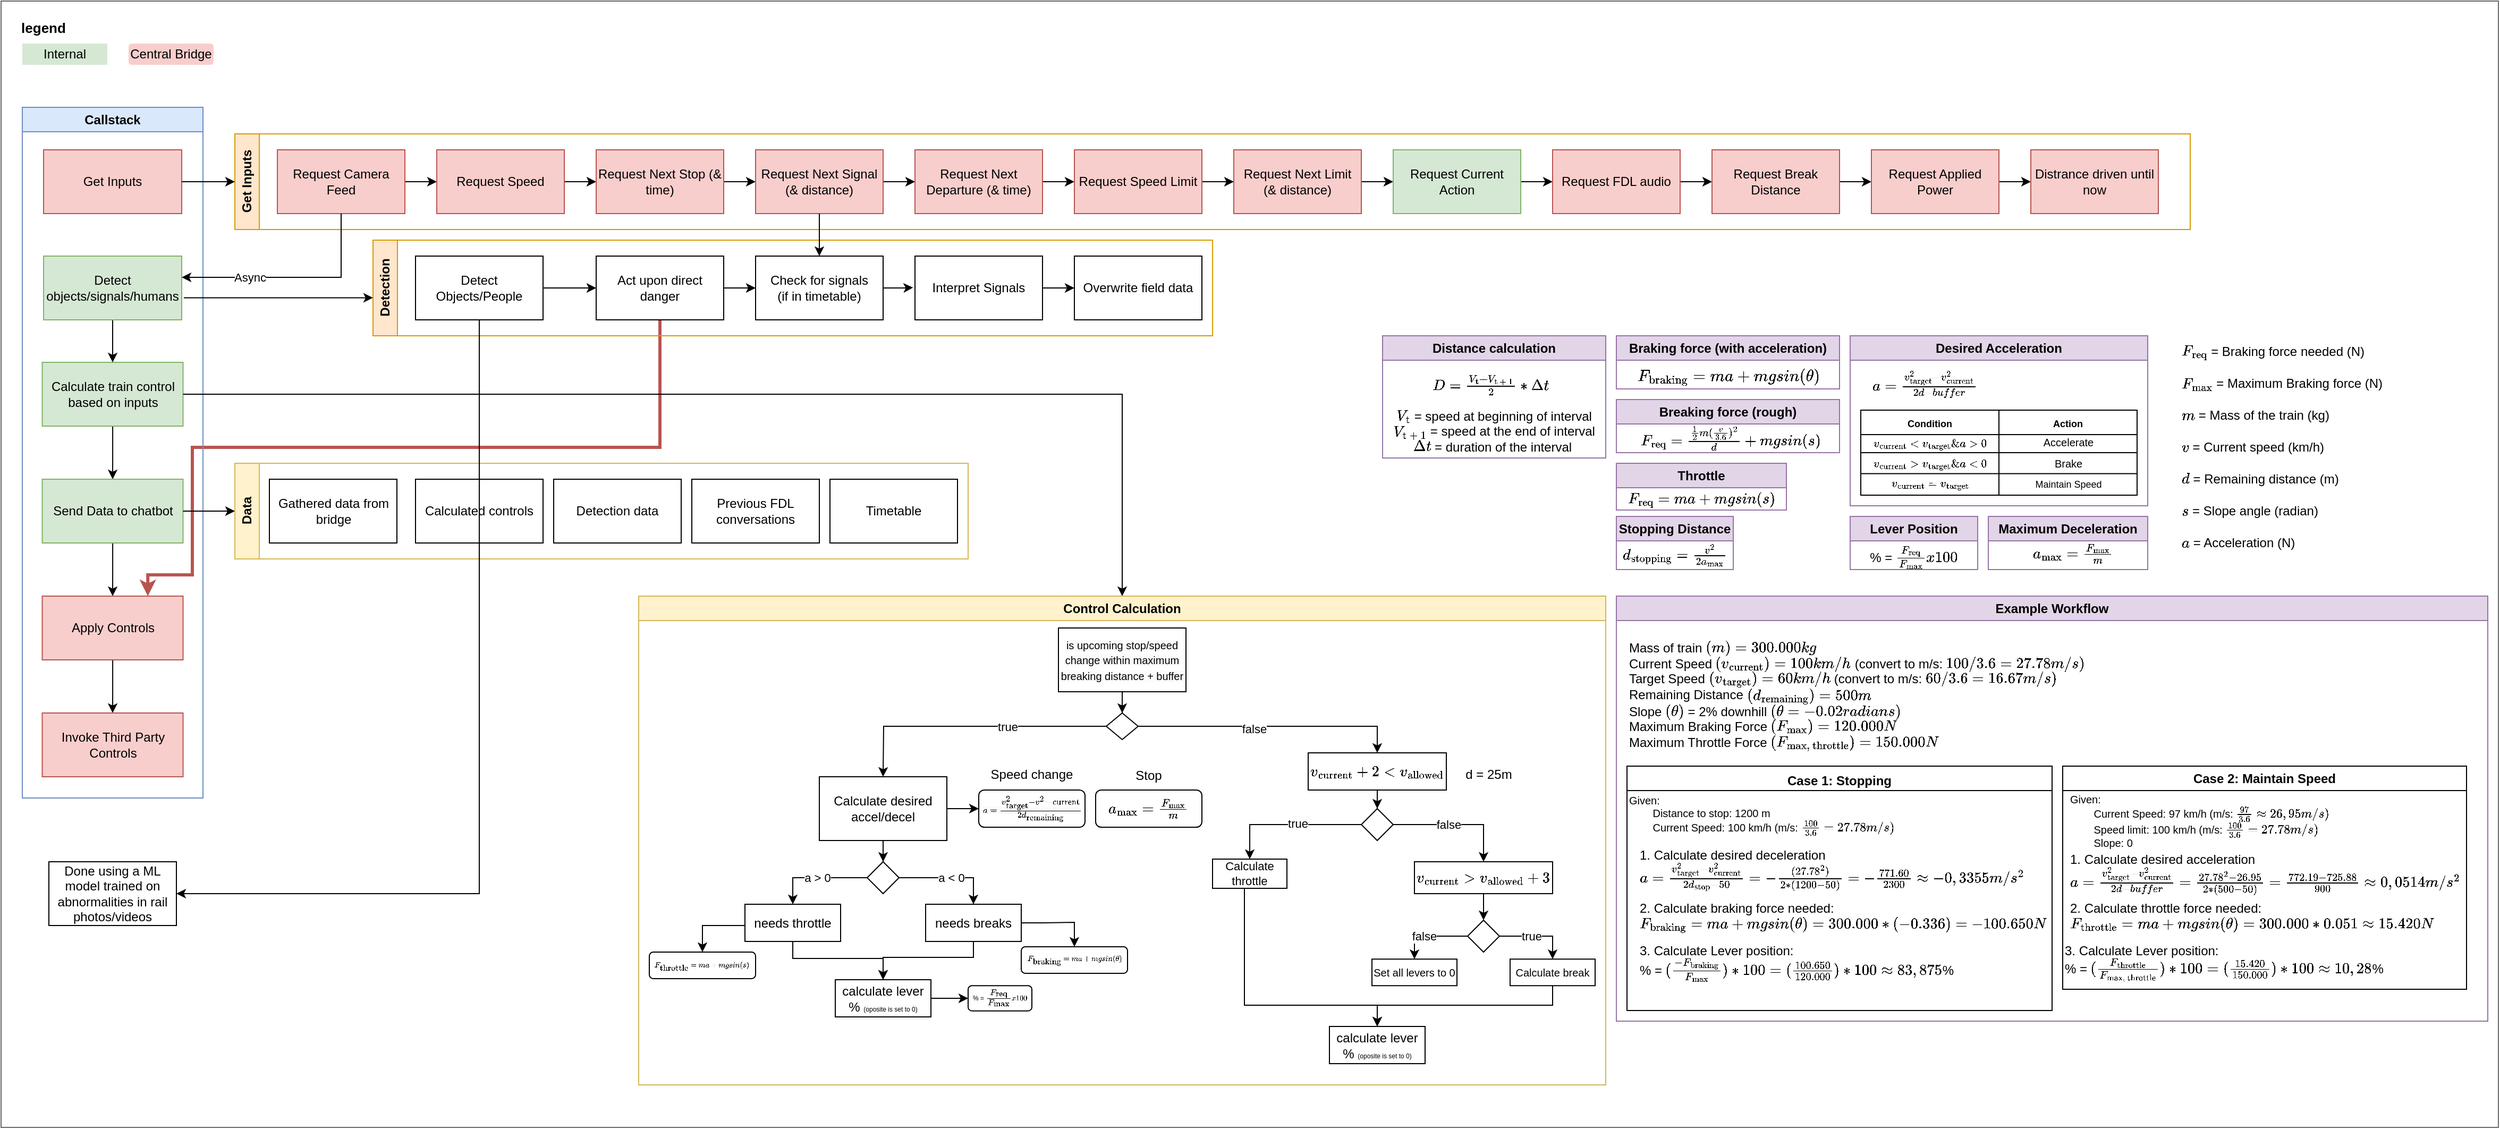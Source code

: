 <mxfile version="26.2.2">
  <diagram name="Page-1" id="-QYGqN1Gxouyd3SY18L4">
    <mxGraphModel dx="1479" dy="1527" grid="1" gridSize="10" guides="1" tooltips="1" connect="1" arrows="1" fold="1" page="1" pageScale="1" pageWidth="1920" pageHeight="1200" math="1" shadow="0">
      <root>
        <mxCell id="0" />
        <mxCell id="1" parent="0" />
        <mxCell id="QK_mQ7pClF0KPGm5OB9W-231" value="" style="rounded=0;whiteSpace=wrap;html=1;fillColor=none;fontColor=#333333;strokeColor=#666666;" parent="1" vertex="1">
          <mxGeometry x="110" y="10" width="2350" height="1060" as="geometry" />
        </mxCell>
        <mxCell id="2wsdAhmzh4qpiELFcZzC-63" style="edgeStyle=orthogonalEdgeStyle;rounded=0;orthogonalLoop=1;jettySize=auto;html=1;entryX=0.75;entryY=0;entryDx=0;entryDy=0;fillColor=#f8cecc;strokeColor=#b85450;strokeWidth=3;" parent="1" source="2wsdAhmzh4qpiELFcZzC-36" target="2wsdAhmzh4qpiELFcZzC-7" edge="1">
          <mxGeometry relative="1" as="geometry">
            <Array as="points">
              <mxPoint x="730" y="430" />
              <mxPoint x="290" y="430" />
              <mxPoint x="290" y="550" />
              <mxPoint x="248" y="550" />
            </Array>
          </mxGeometry>
        </mxCell>
        <mxCell id="2wsdAhmzh4qpiELFcZzC-2" value="Callstack" style="swimlane;whiteSpace=wrap;html=1;fillColor=#dae8fc;strokeColor=#6c8ebf;" parent="1" vertex="1">
          <mxGeometry x="130" y="110" width="170" height="650" as="geometry" />
        </mxCell>
        <mxCell id="2wsdAhmzh4qpiELFcZzC-3" value="Get Inputs" style="rounded=0;whiteSpace=wrap;html=1;fillColor=#f8cecc;strokeColor=#b85450;" parent="2wsdAhmzh4qpiELFcZzC-2" vertex="1">
          <mxGeometry x="20" y="40" width="130" height="60" as="geometry" />
        </mxCell>
        <mxCell id="2wsdAhmzh4qpiELFcZzC-12" style="edgeStyle=orthogonalEdgeStyle;rounded=0;orthogonalLoop=1;jettySize=auto;html=1;entryX=0.5;entryY=0;entryDx=0;entryDy=0;" parent="2wsdAhmzh4qpiELFcZzC-2" source="2wsdAhmzh4qpiELFcZzC-4" target="2wsdAhmzh4qpiELFcZzC-6" edge="1">
          <mxGeometry relative="1" as="geometry" />
        </mxCell>
        <mxCell id="2wsdAhmzh4qpiELFcZzC-4" value="Calculate train control based on inputs" style="rounded=0;whiteSpace=wrap;html=1;fillColor=#d5e8d4;strokeColor=#82b366;" parent="2wsdAhmzh4qpiELFcZzC-2" vertex="1">
          <mxGeometry x="18.75" y="240" width="132.5" height="60" as="geometry" />
        </mxCell>
        <mxCell id="2wsdAhmzh4qpiELFcZzC-11" style="edgeStyle=orthogonalEdgeStyle;rounded=0;orthogonalLoop=1;jettySize=auto;html=1;entryX=0.5;entryY=0;entryDx=0;entryDy=0;" parent="2wsdAhmzh4qpiELFcZzC-2" source="2wsdAhmzh4qpiELFcZzC-5" target="2wsdAhmzh4qpiELFcZzC-4" edge="1">
          <mxGeometry relative="1" as="geometry" />
        </mxCell>
        <mxCell id="2wsdAhmzh4qpiELFcZzC-5" value="Detect objects/signals/humans" style="rounded=0;whiteSpace=wrap;html=1;fillColor=#d5e8d4;strokeColor=#82b366;" parent="2wsdAhmzh4qpiELFcZzC-2" vertex="1">
          <mxGeometry x="20" y="140" width="130" height="60" as="geometry" />
        </mxCell>
        <mxCell id="2wsdAhmzh4qpiELFcZzC-14" style="edgeStyle=orthogonalEdgeStyle;rounded=0;orthogonalLoop=1;jettySize=auto;html=1;entryX=0.5;entryY=0;entryDx=0;entryDy=0;" parent="2wsdAhmzh4qpiELFcZzC-2" source="2wsdAhmzh4qpiELFcZzC-6" target="2wsdAhmzh4qpiELFcZzC-7" edge="1">
          <mxGeometry relative="1" as="geometry" />
        </mxCell>
        <mxCell id="2wsdAhmzh4qpiELFcZzC-6" value="Send Data to chatbot" style="rounded=0;whiteSpace=wrap;html=1;fillColor=#d5e8d4;strokeColor=#82b366;" parent="2wsdAhmzh4qpiELFcZzC-2" vertex="1">
          <mxGeometry x="18.75" y="350" width="132.5" height="60" as="geometry" />
        </mxCell>
        <mxCell id="2wsdAhmzh4qpiELFcZzC-15" style="edgeStyle=orthogonalEdgeStyle;rounded=0;orthogonalLoop=1;jettySize=auto;html=1;entryX=0.5;entryY=0;entryDx=0;entryDy=0;" parent="2wsdAhmzh4qpiELFcZzC-2" source="2wsdAhmzh4qpiELFcZzC-7" target="2wsdAhmzh4qpiELFcZzC-8" edge="1">
          <mxGeometry relative="1" as="geometry" />
        </mxCell>
        <mxCell id="2wsdAhmzh4qpiELFcZzC-7" value="Apply Controls" style="rounded=0;whiteSpace=wrap;html=1;fillColor=#f8cecc;strokeColor=#b85450;" parent="2wsdAhmzh4qpiELFcZzC-2" vertex="1">
          <mxGeometry x="18.75" y="460" width="132.5" height="60" as="geometry" />
        </mxCell>
        <mxCell id="2wsdAhmzh4qpiELFcZzC-8" value="Invoke Third Party Controls" style="rounded=0;whiteSpace=wrap;html=1;fillColor=#f8cecc;strokeColor=#b85450;" parent="2wsdAhmzh4qpiELFcZzC-2" vertex="1">
          <mxGeometry x="18.75" y="570" width="132.5" height="60" as="geometry" />
        </mxCell>
        <mxCell id="2wsdAhmzh4qpiELFcZzC-17" value="Get Inputs" style="swimlane;horizontal=0;whiteSpace=wrap;html=1;fillColor=#ffe6cc;strokeColor=#d79b00;" parent="1" vertex="1">
          <mxGeometry x="330" y="135" width="1840" height="90" as="geometry" />
        </mxCell>
        <mxCell id="2wsdAhmzh4qpiELFcZzC-54" style="edgeStyle=orthogonalEdgeStyle;rounded=0;orthogonalLoop=1;jettySize=auto;html=1;entryX=0;entryY=0.5;entryDx=0;entryDy=0;" parent="2wsdAhmzh4qpiELFcZzC-17" source="2wsdAhmzh4qpiELFcZzC-19" target="2wsdAhmzh4qpiELFcZzC-20" edge="1">
          <mxGeometry relative="1" as="geometry" />
        </mxCell>
        <mxCell id="2wsdAhmzh4qpiELFcZzC-19" value="Request Camera Feed" style="rounded=0;whiteSpace=wrap;html=1;fillColor=#f8cecc;strokeColor=#b85450;" parent="2wsdAhmzh4qpiELFcZzC-17" vertex="1">
          <mxGeometry x="40" y="15" width="120" height="60" as="geometry" />
        </mxCell>
        <mxCell id="2wsdAhmzh4qpiELFcZzC-55" style="edgeStyle=orthogonalEdgeStyle;rounded=0;orthogonalLoop=1;jettySize=auto;html=1;" parent="2wsdAhmzh4qpiELFcZzC-17" source="2wsdAhmzh4qpiELFcZzC-20" target="2wsdAhmzh4qpiELFcZzC-21" edge="1">
          <mxGeometry relative="1" as="geometry" />
        </mxCell>
        <mxCell id="2wsdAhmzh4qpiELFcZzC-20" value="Request Speed" style="rounded=0;whiteSpace=wrap;html=1;fillColor=#f8cecc;strokeColor=#b85450;" parent="2wsdAhmzh4qpiELFcZzC-17" vertex="1">
          <mxGeometry x="190" y="15" width="120" height="60" as="geometry" />
        </mxCell>
        <mxCell id="2wsdAhmzh4qpiELFcZzC-56" style="edgeStyle=orthogonalEdgeStyle;rounded=0;orthogonalLoop=1;jettySize=auto;html=1;entryX=0;entryY=0.5;entryDx=0;entryDy=0;" parent="2wsdAhmzh4qpiELFcZzC-17" source="2wsdAhmzh4qpiELFcZzC-21" target="2wsdAhmzh4qpiELFcZzC-38" edge="1">
          <mxGeometry relative="1" as="geometry" />
        </mxCell>
        <mxCell id="2wsdAhmzh4qpiELFcZzC-21" value="Request Next Stop (&amp;amp; time)" style="rounded=0;whiteSpace=wrap;html=1;fillColor=#f8cecc;strokeColor=#b85450;" parent="2wsdAhmzh4qpiELFcZzC-17" vertex="1">
          <mxGeometry x="340" y="15" width="120" height="60" as="geometry" />
        </mxCell>
        <mxCell id="2wsdAhmzh4qpiELFcZzC-58" style="edgeStyle=orthogonalEdgeStyle;rounded=0;orthogonalLoop=1;jettySize=auto;html=1;entryX=0;entryY=0.5;entryDx=0;entryDy=0;" parent="2wsdAhmzh4qpiELFcZzC-17" source="2wsdAhmzh4qpiELFcZzC-22" target="2wsdAhmzh4qpiELFcZzC-23" edge="1">
          <mxGeometry relative="1" as="geometry" />
        </mxCell>
        <mxCell id="2wsdAhmzh4qpiELFcZzC-22" value="Request Next Departure (&amp;amp; time)" style="rounded=0;whiteSpace=wrap;html=1;fillColor=#f8cecc;strokeColor=#b85450;" parent="2wsdAhmzh4qpiELFcZzC-17" vertex="1">
          <mxGeometry x="640" y="15" width="120" height="60" as="geometry" />
        </mxCell>
        <mxCell id="2wsdAhmzh4qpiELFcZzC-59" style="edgeStyle=orthogonalEdgeStyle;rounded=0;orthogonalLoop=1;jettySize=auto;html=1;entryX=0;entryY=0.5;entryDx=0;entryDy=0;" parent="2wsdAhmzh4qpiELFcZzC-17" source="2wsdAhmzh4qpiELFcZzC-23" target="2wsdAhmzh4qpiELFcZzC-24" edge="1">
          <mxGeometry relative="1" as="geometry" />
        </mxCell>
        <mxCell id="2wsdAhmzh4qpiELFcZzC-23" value="Request Speed Limit" style="rounded=0;whiteSpace=wrap;html=1;fillColor=#f8cecc;strokeColor=#b85450;" parent="2wsdAhmzh4qpiELFcZzC-17" vertex="1">
          <mxGeometry x="790" y="15" width="120" height="60" as="geometry" />
        </mxCell>
        <mxCell id="2wsdAhmzh4qpiELFcZzC-60" style="edgeStyle=orthogonalEdgeStyle;rounded=0;orthogonalLoop=1;jettySize=auto;html=1;entryX=0;entryY=0.5;entryDx=0;entryDy=0;" parent="2wsdAhmzh4qpiELFcZzC-17" source="2wsdAhmzh4qpiELFcZzC-24" target="2wsdAhmzh4qpiELFcZzC-26" edge="1">
          <mxGeometry relative="1" as="geometry" />
        </mxCell>
        <mxCell id="2wsdAhmzh4qpiELFcZzC-24" value="Request Next Limit &lt;br&gt;(&amp;amp; distance)" style="rounded=0;whiteSpace=wrap;html=1;fillColor=#f8cecc;strokeColor=#b85450;" parent="2wsdAhmzh4qpiELFcZzC-17" vertex="1">
          <mxGeometry x="940" y="15" width="120" height="60" as="geometry" />
        </mxCell>
        <mxCell id="2wsdAhmzh4qpiELFcZzC-61" style="edgeStyle=orthogonalEdgeStyle;rounded=0;orthogonalLoop=1;jettySize=auto;html=1;entryX=0;entryY=0.5;entryDx=0;entryDy=0;" parent="2wsdAhmzh4qpiELFcZzC-17" source="2wsdAhmzh4qpiELFcZzC-26" target="2wsdAhmzh4qpiELFcZzC-51" edge="1">
          <mxGeometry relative="1" as="geometry" />
        </mxCell>
        <mxCell id="2wsdAhmzh4qpiELFcZzC-26" value="Request Current Action" style="rounded=0;whiteSpace=wrap;html=1;fillColor=#d5e8d4;strokeColor=#82b366;" parent="2wsdAhmzh4qpiELFcZzC-17" vertex="1">
          <mxGeometry x="1090" y="15" width="120" height="60" as="geometry" />
        </mxCell>
        <mxCell id="2wsdAhmzh4qpiELFcZzC-57" style="edgeStyle=orthogonalEdgeStyle;rounded=0;orthogonalLoop=1;jettySize=auto;html=1;entryX=0;entryY=0.5;entryDx=0;entryDy=0;" parent="2wsdAhmzh4qpiELFcZzC-17" source="2wsdAhmzh4qpiELFcZzC-38" target="2wsdAhmzh4qpiELFcZzC-22" edge="1">
          <mxGeometry relative="1" as="geometry" />
        </mxCell>
        <mxCell id="2wsdAhmzh4qpiELFcZzC-38" value="Request Next Signal (&amp;amp; distance)" style="rounded=0;whiteSpace=wrap;html=1;fillColor=#f8cecc;strokeColor=#b85450;" parent="2wsdAhmzh4qpiELFcZzC-17" vertex="1">
          <mxGeometry x="490" y="15" width="120" height="60" as="geometry" />
        </mxCell>
        <mxCell id="2wsdAhmzh4qpiELFcZzC-65" style="edgeStyle=orthogonalEdgeStyle;rounded=0;orthogonalLoop=1;jettySize=auto;html=1;entryX=0;entryY=0.5;entryDx=0;entryDy=0;" parent="2wsdAhmzh4qpiELFcZzC-17" source="2wsdAhmzh4qpiELFcZzC-51" target="2wsdAhmzh4qpiELFcZzC-64" edge="1">
          <mxGeometry relative="1" as="geometry" />
        </mxCell>
        <mxCell id="2wsdAhmzh4qpiELFcZzC-51" value="Request FDL audio" style="rounded=0;whiteSpace=wrap;html=1;fillColor=#f8cecc;strokeColor=#b85450;" parent="2wsdAhmzh4qpiELFcZzC-17" vertex="1">
          <mxGeometry x="1240" y="15" width="120" height="60" as="geometry" />
        </mxCell>
        <mxCell id="2wsdAhmzh4qpiELFcZzC-67" style="edgeStyle=orthogonalEdgeStyle;rounded=0;orthogonalLoop=1;jettySize=auto;html=1;entryX=0;entryY=0.5;entryDx=0;entryDy=0;" parent="2wsdAhmzh4qpiELFcZzC-17" source="2wsdAhmzh4qpiELFcZzC-64" target="2wsdAhmzh4qpiELFcZzC-66" edge="1">
          <mxGeometry relative="1" as="geometry" />
        </mxCell>
        <mxCell id="2wsdAhmzh4qpiELFcZzC-64" value="Request Break Distance" style="rounded=0;whiteSpace=wrap;html=1;fillColor=#f8cecc;strokeColor=#b85450;" parent="2wsdAhmzh4qpiELFcZzC-17" vertex="1">
          <mxGeometry x="1390" y="15" width="120" height="60" as="geometry" />
        </mxCell>
        <mxCell id="6aUNzEcTmXeeTGAP9OSa-5" style="edgeStyle=orthogonalEdgeStyle;rounded=0;orthogonalLoop=1;jettySize=auto;html=1;entryX=0;entryY=0.5;entryDx=0;entryDy=0;" parent="2wsdAhmzh4qpiELFcZzC-17" source="2wsdAhmzh4qpiELFcZzC-66" target="6aUNzEcTmXeeTGAP9OSa-4" edge="1">
          <mxGeometry relative="1" as="geometry" />
        </mxCell>
        <mxCell id="2wsdAhmzh4qpiELFcZzC-66" value="Request Applied Power" style="rounded=0;whiteSpace=wrap;html=1;fillColor=#f8cecc;strokeColor=#b85450;" parent="2wsdAhmzh4qpiELFcZzC-17" vertex="1">
          <mxGeometry x="1540" y="15" width="120" height="60" as="geometry" />
        </mxCell>
        <mxCell id="6aUNzEcTmXeeTGAP9OSa-4" value="Distrance driven until now" style="rounded=0;whiteSpace=wrap;html=1;fillColor=#f8cecc;strokeColor=#b85450;" parent="2wsdAhmzh4qpiELFcZzC-17" vertex="1">
          <mxGeometry x="1690" y="15" width="120" height="60" as="geometry" />
        </mxCell>
        <mxCell id="2wsdAhmzh4qpiELFcZzC-18" style="edgeStyle=orthogonalEdgeStyle;rounded=0;orthogonalLoop=1;jettySize=auto;html=1;entryX=0;entryY=0.5;entryDx=0;entryDy=0;" parent="1" source="2wsdAhmzh4qpiELFcZzC-3" target="2wsdAhmzh4qpiELFcZzC-17" edge="1">
          <mxGeometry relative="1" as="geometry" />
        </mxCell>
        <mxCell id="2wsdAhmzh4qpiELFcZzC-27" value="Internal" style="rounded=0;whiteSpace=wrap;html=1;fillColor=#d5e8d4;strokeColor=none;" parent="1" vertex="1">
          <mxGeometry x="130" y="50" width="80" height="20" as="geometry" />
        </mxCell>
        <mxCell id="2wsdAhmzh4qpiELFcZzC-28" value="Central Bridge" style="rounded=1;whiteSpace=wrap;html=1;fillColor=#f8cecc;strokeColor=none;glass=0;shadow=0;" parent="1" vertex="1">
          <mxGeometry x="230" y="50" width="80" height="20" as="geometry" />
        </mxCell>
        <mxCell id="2wsdAhmzh4qpiELFcZzC-30" value="Detection" style="swimlane;horizontal=0;whiteSpace=wrap;html=1;fillColor=#ffe6cc;strokeColor=#d79b00;" parent="1" vertex="1">
          <mxGeometry x="460" y="235" width="790" height="90" as="geometry" />
        </mxCell>
        <mxCell id="2wsdAhmzh4qpiELFcZzC-37" style="edgeStyle=orthogonalEdgeStyle;rounded=0;orthogonalLoop=1;jettySize=auto;html=1;entryX=0;entryY=0.5;entryDx=0;entryDy=0;" parent="2wsdAhmzh4qpiELFcZzC-30" source="2wsdAhmzh4qpiELFcZzC-35" target="2wsdAhmzh4qpiELFcZzC-36" edge="1">
          <mxGeometry relative="1" as="geometry" />
        </mxCell>
        <mxCell id="2wsdAhmzh4qpiELFcZzC-35" value="Detect Objects/People" style="rounded=0;whiteSpace=wrap;html=1;" parent="2wsdAhmzh4qpiELFcZzC-30" vertex="1">
          <mxGeometry x="40" y="15" width="120" height="60" as="geometry" />
        </mxCell>
        <mxCell id="2wsdAhmzh4qpiELFcZzC-42" style="edgeStyle=orthogonalEdgeStyle;rounded=0;orthogonalLoop=1;jettySize=auto;html=1;entryX=0;entryY=0.5;entryDx=0;entryDy=0;" parent="2wsdAhmzh4qpiELFcZzC-30" source="2wsdAhmzh4qpiELFcZzC-36" target="2wsdAhmzh4qpiELFcZzC-39" edge="1">
          <mxGeometry relative="1" as="geometry" />
        </mxCell>
        <mxCell id="2wsdAhmzh4qpiELFcZzC-36" value="Act upon direct danger" style="rounded=0;whiteSpace=wrap;html=1;" parent="2wsdAhmzh4qpiELFcZzC-30" vertex="1">
          <mxGeometry x="210" y="15" width="120" height="60" as="geometry" />
        </mxCell>
        <mxCell id="2wsdAhmzh4qpiELFcZzC-39" value="Check for signals &lt;br&gt;(if in timetable)" style="rounded=0;whiteSpace=wrap;html=1;" parent="2wsdAhmzh4qpiELFcZzC-30" vertex="1">
          <mxGeometry x="360" y="15" width="120" height="60" as="geometry" />
        </mxCell>
        <mxCell id="2wsdAhmzh4qpiELFcZzC-48" style="edgeStyle=orthogonalEdgeStyle;rounded=0;orthogonalLoop=1;jettySize=auto;html=1;entryX=0;entryY=0.5;entryDx=0;entryDy=0;" parent="2wsdAhmzh4qpiELFcZzC-30" source="2wsdAhmzh4qpiELFcZzC-44" target="2wsdAhmzh4qpiELFcZzC-45" edge="1">
          <mxGeometry relative="1" as="geometry" />
        </mxCell>
        <mxCell id="2wsdAhmzh4qpiELFcZzC-44" value="Interpret Signals" style="rounded=0;whiteSpace=wrap;html=1;" parent="2wsdAhmzh4qpiELFcZzC-30" vertex="1">
          <mxGeometry x="510" y="15" width="120" height="60" as="geometry" />
        </mxCell>
        <mxCell id="2wsdAhmzh4qpiELFcZzC-45" value="Overwrite field data" style="rounded=0;whiteSpace=wrap;html=1;" parent="2wsdAhmzh4qpiELFcZzC-30" vertex="1">
          <mxGeometry x="660" y="15" width="120" height="60" as="geometry" />
        </mxCell>
        <mxCell id="2wsdAhmzh4qpiELFcZzC-47" style="edgeStyle=orthogonalEdgeStyle;rounded=0;orthogonalLoop=1;jettySize=auto;html=1;entryX=-0.015;entryY=0.494;entryDx=0;entryDy=0;entryPerimeter=0;" parent="2wsdAhmzh4qpiELFcZzC-30" source="2wsdAhmzh4qpiELFcZzC-39" target="2wsdAhmzh4qpiELFcZzC-44" edge="1">
          <mxGeometry relative="1" as="geometry" />
        </mxCell>
        <mxCell id="2wsdAhmzh4qpiELFcZzC-31" style="edgeStyle=orthogonalEdgeStyle;rounded=0;orthogonalLoop=1;jettySize=auto;html=1;exitX=1.015;exitY=0.654;exitDx=0;exitDy=0;exitPerimeter=0;" parent="1" source="2wsdAhmzh4qpiELFcZzC-5" target="2wsdAhmzh4qpiELFcZzC-30" edge="1">
          <mxGeometry relative="1" as="geometry">
            <Array as="points">
              <mxPoint x="460" y="290" />
              <mxPoint x="460" y="290" />
            </Array>
          </mxGeometry>
        </mxCell>
        <mxCell id="2wsdAhmzh4qpiELFcZzC-33" style="edgeStyle=orthogonalEdgeStyle;rounded=0;orthogonalLoop=1;jettySize=auto;html=1;entryX=1;entryY=0.333;entryDx=0;entryDy=0;entryPerimeter=0;" parent="1" source="2wsdAhmzh4qpiELFcZzC-19" target="2wsdAhmzh4qpiELFcZzC-5" edge="1">
          <mxGeometry relative="1" as="geometry">
            <Array as="points">
              <mxPoint x="430" y="270" />
            </Array>
          </mxGeometry>
        </mxCell>
        <mxCell id="2wsdAhmzh4qpiELFcZzC-34" value="Async" style="edgeLabel;html=1;align=center;verticalAlign=middle;resizable=0;points=[];" parent="2wsdAhmzh4qpiELFcZzC-33" vertex="1" connectable="0">
          <mxGeometry x="0.391" relative="1" as="geometry">
            <mxPoint as="offset" />
          </mxGeometry>
        </mxCell>
        <mxCell id="2wsdAhmzh4qpiELFcZzC-40" style="edgeStyle=orthogonalEdgeStyle;rounded=0;orthogonalLoop=1;jettySize=auto;html=1;entryX=0.5;entryY=0;entryDx=0;entryDy=0;" parent="1" source="2wsdAhmzh4qpiELFcZzC-38" target="2wsdAhmzh4qpiELFcZzC-39" edge="1">
          <mxGeometry relative="1" as="geometry" />
        </mxCell>
        <mxCell id="2wsdAhmzh4qpiELFcZzC-50" value="legend" style="text;html=1;align=center;verticalAlign=middle;whiteSpace=wrap;rounded=0;fontStyle=1;fontSize=13;" parent="1" vertex="1">
          <mxGeometry x="120" y="20" width="60" height="30" as="geometry" />
        </mxCell>
        <mxCell id="2wsdAhmzh4qpiELFcZzC-53" style="edgeStyle=orthogonalEdgeStyle;rounded=0;orthogonalLoop=1;jettySize=auto;html=1;entryX=0.5;entryY=0;entryDx=0;entryDy=0;" parent="1" source="2wsdAhmzh4qpiELFcZzC-4" target="QK_mQ7pClF0KPGm5OB9W-201" edge="1">
          <mxGeometry relative="1" as="geometry">
            <mxPoint x="330" y="380" as="targetPoint" />
          </mxGeometry>
        </mxCell>
        <mxCell id="QK_mQ7pClF0KPGm5OB9W-3" value="Breaking force (rough)" style="swimlane;whiteSpace=wrap;html=1;fillColor=#e1d5e7;strokeColor=#9673a6;" parent="1" vertex="1">
          <mxGeometry x="1630" y="385" width="210" height="50" as="geometry" />
        </mxCell>
        <mxCell id="QK_mQ7pClF0KPGm5OB9W-6" value="\(F_\text{req} = \frac{\frac{1}2m(\frac{v}{3.6})^2} d + mgsin(s) \)" style="text;html=1;align=center;verticalAlign=middle;whiteSpace=wrap;rounded=0;" parent="QK_mQ7pClF0KPGm5OB9W-3" vertex="1">
          <mxGeometry x="22.5" y="25" width="170" height="21" as="geometry" />
        </mxCell>
        <mxCell id="QK_mQ7pClF0KPGm5OB9W-22" value="Desired Acceleration" style="swimlane;whiteSpace=wrap;html=1;fillColor=#e1d5e7;strokeColor=#9673a6;" parent="1" vertex="1">
          <mxGeometry x="1850" y="325" width="280" height="160" as="geometry" />
        </mxCell>
        <mxCell id="QK_mQ7pClF0KPGm5OB9W-23" value="\(a = \frac{v_\text{target}^2 - v_\text{current}^2} {2d - buffer}\)" style="text;html=1;align=center;verticalAlign=middle;whiteSpace=wrap;rounded=0;" parent="QK_mQ7pClF0KPGm5OB9W-22" vertex="1">
          <mxGeometry x="40" y="30" width="60" height="30" as="geometry" />
        </mxCell>
        <mxCell id="QK_mQ7pClF0KPGm5OB9W-104" value="&lt;font style=&quot;font-size: 9px;&quot;&gt;Condition&lt;/font&gt;" style="swimlane;whiteSpace=wrap;html=1;" parent="QK_mQ7pClF0KPGm5OB9W-22" vertex="1">
          <mxGeometry x="10" y="70" width="130" height="80" as="geometry" />
        </mxCell>
        <mxCell id="QK_mQ7pClF0KPGm5OB9W-100" value="&lt;font style=&quot;font-size: 9px;&quot;&gt;\( {v_\text{current} &amp;lt; v_\text{target}}&amp;nbsp; &lt;br&gt;&amp;nbsp; \&amp;amp;&amp;nbsp; {a &amp;gt; 0} \)&lt;/font&gt;" style="text;html=1;align=center;verticalAlign=middle;whiteSpace=wrap;rounded=0;" parent="QK_mQ7pClF0KPGm5OB9W-104" vertex="1">
          <mxGeometry x="12.5" y="20" width="105" height="20" as="geometry" />
        </mxCell>
        <mxCell id="QK_mQ7pClF0KPGm5OB9W-101" value="&lt;font style=&quot;font-size: 9px;&quot;&gt;\( {v_\text{current} &amp;gt; v_\text{target}}&amp;nbsp; &lt;br&gt;&amp;nbsp; \&amp;amp;&amp;nbsp; {a &amp;lt; 0} \)&lt;/font&gt;" style="text;html=1;align=center;verticalAlign=middle;whiteSpace=wrap;rounded=0;" parent="QK_mQ7pClF0KPGm5OB9W-104" vertex="1">
          <mxGeometry x="12.5" y="44" width="105" height="10" as="geometry" />
        </mxCell>
        <mxCell id="QK_mQ7pClF0KPGm5OB9W-102" value="&lt;font style=&quot;font-size: 9px;&quot;&gt;\( {v_\text{current} = v_\text{target}}\)&lt;/font&gt;" style="text;html=1;align=center;verticalAlign=middle;whiteSpace=wrap;rounded=0;" parent="QK_mQ7pClF0KPGm5OB9W-104" vertex="1">
          <mxGeometry x="12.5" y="60" width="105" height="16" as="geometry" />
        </mxCell>
        <mxCell id="QK_mQ7pClF0KPGm5OB9W-109" value="" style="endArrow=none;html=1;rounded=0;" parent="QK_mQ7pClF0KPGm5OB9W-104" edge="1">
          <mxGeometry width="50" height="50" relative="1" as="geometry">
            <mxPoint y="40" as="sourcePoint" />
            <mxPoint x="130" y="40" as="targetPoint" />
          </mxGeometry>
        </mxCell>
        <mxCell id="QK_mQ7pClF0KPGm5OB9W-112" value="" style="endArrow=none;html=1;rounded=0;" parent="QK_mQ7pClF0KPGm5OB9W-104" edge="1">
          <mxGeometry width="50" height="50" relative="1" as="geometry">
            <mxPoint y="59.79" as="sourcePoint" />
            <mxPoint x="130" y="59.79" as="targetPoint" />
          </mxGeometry>
        </mxCell>
        <mxCell id="QK_mQ7pClF0KPGm5OB9W-105" value="&lt;font style=&quot;font-size: 9px;&quot;&gt;Action&lt;/font&gt;" style="swimlane;whiteSpace=wrap;html=1;startSize=23;" parent="QK_mQ7pClF0KPGm5OB9W-22" vertex="1">
          <mxGeometry x="140" y="70" width="130" height="80" as="geometry" />
        </mxCell>
        <mxCell id="QK_mQ7pClF0KPGm5OB9W-106" value="&lt;font size=&quot;1&quot;&gt;Accelerate&lt;/font&gt;" style="text;html=1;align=center;verticalAlign=middle;whiteSpace=wrap;rounded=0;" parent="QK_mQ7pClF0KPGm5OB9W-105" vertex="1">
          <mxGeometry x="12.5" y="20" width="105" height="20" as="geometry" />
        </mxCell>
        <mxCell id="QK_mQ7pClF0KPGm5OB9W-107" value="&lt;font size=&quot;1&quot;&gt;Brake&lt;/font&gt;" style="text;html=1;align=center;verticalAlign=middle;whiteSpace=wrap;rounded=0;" parent="QK_mQ7pClF0KPGm5OB9W-105" vertex="1">
          <mxGeometry x="13" y="45" width="105" height="10" as="geometry" />
        </mxCell>
        <mxCell id="QK_mQ7pClF0KPGm5OB9W-108" value="&lt;font style=&quot;font-size: 9px;&quot;&gt;Maintain Speed&lt;/font&gt;" style="text;html=1;align=center;verticalAlign=middle;whiteSpace=wrap;rounded=0;" parent="QK_mQ7pClF0KPGm5OB9W-105" vertex="1">
          <mxGeometry x="13" y="64" width="105" height="10" as="geometry" />
        </mxCell>
        <mxCell id="QK_mQ7pClF0KPGm5OB9W-110" value="" style="endArrow=none;html=1;rounded=0;" parent="QK_mQ7pClF0KPGm5OB9W-105" edge="1">
          <mxGeometry width="50" height="50" relative="1" as="geometry">
            <mxPoint y="40.0" as="sourcePoint" />
            <mxPoint x="130" y="40.0" as="targetPoint" />
          </mxGeometry>
        </mxCell>
        <mxCell id="QK_mQ7pClF0KPGm5OB9W-111" value="" style="endArrow=none;html=1;rounded=0;" parent="QK_mQ7pClF0KPGm5OB9W-105" edge="1">
          <mxGeometry width="50" height="50" relative="1" as="geometry">
            <mxPoint y="59.79" as="sourcePoint" />
            <mxPoint x="130" y="59.79" as="targetPoint" />
          </mxGeometry>
        </mxCell>
        <mxCell id="QK_mQ7pClF0KPGm5OB9W-118" value="Throttle" style="swimlane;whiteSpace=wrap;html=1;fillColor=#e1d5e7;strokeColor=#9673a6;" parent="1" vertex="1">
          <mxGeometry x="1630" y="445" width="160" height="44" as="geometry" />
        </mxCell>
        <mxCell id="QK_mQ7pClF0KPGm5OB9W-119" value="\( F_\text{req} = ma + mgsin(s) \)" style="text;html=1;align=center;verticalAlign=middle;whiteSpace=wrap;rounded=0;" parent="QK_mQ7pClF0KPGm5OB9W-118" vertex="1">
          <mxGeometry x="15" y="24" width="130" height="20" as="geometry" />
        </mxCell>
        <mxCell id="QK_mQ7pClF0KPGm5OB9W-8" value="\(F_\text{req} \) = Braking force needed (N)" style="text;html=1;align=left;verticalAlign=middle;whiteSpace=wrap;rounded=0;" parent="1" vertex="1">
          <mxGeometry x="2160" y="325" width="240" height="30" as="geometry" />
        </mxCell>
        <mxCell id="QK_mQ7pClF0KPGm5OB9W-20" value="\(F_\text{max} \) = Maximum Braking force (N)" style="text;html=1;align=left;verticalAlign=middle;whiteSpace=wrap;rounded=0;" parent="1" vertex="1">
          <mxGeometry x="2160" y="355" width="240" height="30" as="geometry" />
        </mxCell>
        <mxCell id="QK_mQ7pClF0KPGm5OB9W-9" value="\(m \) = Mass of the train (kg)" style="text;html=1;align=left;verticalAlign=middle;whiteSpace=wrap;rounded=0;" parent="1" vertex="1">
          <mxGeometry x="2160" y="385" width="230" height="30" as="geometry" />
        </mxCell>
        <mxCell id="QK_mQ7pClF0KPGm5OB9W-11" value="\(v \) = Current speed (km/h)" style="text;html=1;align=left;verticalAlign=middle;whiteSpace=wrap;rounded=0;" parent="1" vertex="1">
          <mxGeometry x="2160" y="415" width="230" height="30" as="geometry" />
        </mxCell>
        <mxCell id="QK_mQ7pClF0KPGm5OB9W-13" value="\(s \) = Slope angle (radian)" style="text;html=1;align=left;verticalAlign=middle;whiteSpace=wrap;rounded=0;" parent="1" vertex="1">
          <mxGeometry x="2160" y="475" width="240" height="30" as="geometry" />
        </mxCell>
        <mxCell id="QK_mQ7pClF0KPGm5OB9W-10" value="\(d \) = Remaining distance (m)" style="text;html=1;align=left;verticalAlign=middle;whiteSpace=wrap;rounded=0;" parent="1" vertex="1">
          <mxGeometry x="2160" y="445" width="240" height="30" as="geometry" />
        </mxCell>
        <mxCell id="QK_mQ7pClF0KPGm5OB9W-120" value="\(a \) = Acceleration (N)" style="text;html=1;align=left;verticalAlign=middle;whiteSpace=wrap;rounded=0;" parent="1" vertex="1">
          <mxGeometry x="2160" y="505" width="240" height="30" as="geometry" />
        </mxCell>
        <mxCell id="QK_mQ7pClF0KPGm5OB9W-122" value="Lever Position" style="swimlane;whiteSpace=wrap;html=1;fillColor=#e1d5e7;strokeColor=#9673a6;" parent="1" vertex="1">
          <mxGeometry x="1850" y="495" width="120" height="50" as="geometry" />
        </mxCell>
        <mxCell id="QK_mQ7pClF0KPGm5OB9W-123" value="% = \(\frac{F_\text{req}}{F_\text{max}}&amp;nbsp; x 100\)" style="text;html=1;align=center;verticalAlign=middle;whiteSpace=wrap;rounded=0;" parent="QK_mQ7pClF0KPGm5OB9W-122" vertex="1">
          <mxGeometry x="15" y="26" width="90" height="24" as="geometry" />
        </mxCell>
        <mxCell id="QK_mQ7pClF0KPGm5OB9W-124" value="Maximum Deceleration" style="swimlane;whiteSpace=wrap;html=1;fillColor=#e1d5e7;strokeColor=#9673a6;" parent="1" vertex="1">
          <mxGeometry x="1980" y="495" width="150" height="50" as="geometry" />
        </mxCell>
        <mxCell id="QK_mQ7pClF0KPGm5OB9W-125" value="\(a_\text{max} = \frac{F_\text{max}}m\)" style="text;html=1;align=center;verticalAlign=middle;whiteSpace=wrap;rounded=0;" parent="QK_mQ7pClF0KPGm5OB9W-124" vertex="1">
          <mxGeometry x="35" y="20" width="90" height="30" as="geometry" />
        </mxCell>
        <mxCell id="QK_mQ7pClF0KPGm5OB9W-126" value="Stopping Distance" style="swimlane;whiteSpace=wrap;html=1;fillColor=#e1d5e7;strokeColor=#9673a6;" parent="1" vertex="1">
          <mxGeometry x="1630" y="495" width="110" height="50" as="geometry" />
        </mxCell>
        <mxCell id="QK_mQ7pClF0KPGm5OB9W-127" value="\(d_\text{stopping} = \frac{v^2}{2a_\text{max}}\)" style="text;html=1;align=center;verticalAlign=middle;whiteSpace=wrap;rounded=0;" parent="QK_mQ7pClF0KPGm5OB9W-126" vertex="1">
          <mxGeometry x="5" y="26" width="100" height="20" as="geometry" />
        </mxCell>
        <mxCell id="QK_mQ7pClF0KPGm5OB9W-128" value="Example Workflow" style="swimlane;whiteSpace=wrap;html=1;fillColor=#e1d5e7;strokeColor=#9673a6;" parent="1" vertex="1">
          <mxGeometry x="1630" y="570" width="820" height="400" as="geometry" />
        </mxCell>
        <mxCell id="QK_mQ7pClF0KPGm5OB9W-129" value="Mass of train \( (m) = 300.000kg\)&lt;br&gt;Current Speed \( (v_\text{current}) = 100 km/h\)&amp;nbsp;(convert to m/s: \(100 / 3.6 = 27.78 m/s)\)&lt;br&gt;Target Speed \((v_\text{target}) = 60 km/h \) (convert to m/s: \(60 / 3.6 = 16.67 m/s )\)&lt;br&gt;Remaining Distance \((d_\text{remaining}) = 500m\)&lt;br&gt;Slope \((\theta)\)&lt;span style=&quot;background-color: transparent; color: light-dark(rgb(0, 0, 0), rgb(255, 255, 255));&quot;&gt;&amp;nbsp;= 2% downhill \((\theta = -0.02 radians)\)&lt;/span&gt;&lt;div&gt;&lt;span style=&quot;background-color: transparent; color: light-dark(rgb(0, 0, 0), rgb(255, 255, 255));&quot;&gt;Maximum Braking Force \((F_\text{max}) = 120.000N\)&lt;/span&gt;&lt;/div&gt;&lt;div&gt;&lt;span style=&quot;background-color: transparent; color: light-dark(rgb(0, 0, 0), rgb(255, 255, 255));&quot;&gt;Maximum Throttle Force \((F_\text{max, throttle}) = 150.000N\)&lt;/span&gt;&lt;/div&gt;&lt;div&gt;&lt;span style=&quot;background-color: transparent; color: light-dark(rgb(0, 0, 0), rgb(255, 255, 255));&quot;&gt;&lt;br&gt;&lt;/span&gt;&lt;/div&gt;" style="text;html=1;align=left;verticalAlign=top;whiteSpace=wrap;rounded=0;" parent="QK_mQ7pClF0KPGm5OB9W-128" vertex="1">
          <mxGeometry x="10" y="35" width="440" height="115" as="geometry" />
        </mxCell>
        <mxCell id="QK_mQ7pClF0KPGm5OB9W-203" value="Case 1: Stopping" style="swimlane;whiteSpace=wrap;html=1;verticalAlign=top;" parent="QK_mQ7pClF0KPGm5OB9W-128" vertex="1">
          <mxGeometry x="10" y="160" width="400" height="230" as="geometry" />
        </mxCell>
        <mxCell id="QK_mQ7pClF0KPGm5OB9W-204" value="Given:&lt;div&gt;&lt;span style=&quot;white-space: pre;&quot;&gt;&#x9;&lt;/span&gt;Distance to stop: 1200 m&lt;br&gt;&lt;span style=&quot;white-space: pre;&quot;&gt;&#x9;&lt;/span&gt;Current Speed: 100 km/h (m/s: \(\frac{100}{3.6}=27.78m/s)\)&lt;br&gt;&lt;/div&gt;" style="text;html=1;align=left;verticalAlign=top;whiteSpace=wrap;rounded=0;fontSize=10;" parent="QK_mQ7pClF0KPGm5OB9W-203" vertex="1">
          <mxGeometry y="20" width="350" height="50" as="geometry" />
        </mxCell>
        <mxCell id="QK_mQ7pClF0KPGm5OB9W-205" value="1. Calculate desired deceleration&lt;br&gt;\(a = \frac{v^2_\text{target} - v^2_\text{current}}{2d_\text{stop} - 50} = -\frac{(27.78^2)}{2 * (1200 - 50)} = -\frac{771.60}{2300} \approx -0,3355m/s^2 \)" style="text;html=1;align=left;verticalAlign=top;whiteSpace=wrap;rounded=0;" parent="QK_mQ7pClF0KPGm5OB9W-203" vertex="1">
          <mxGeometry x="10" y="70" width="370" height="50" as="geometry" />
        </mxCell>
        <mxCell id="QK_mQ7pClF0KPGm5OB9W-206" value="2. Calculate braking force needed:&amp;nbsp;&lt;div&gt;\(F_\text{braking} = ma + mgsin(\theta) = 300.000 * (-0.336) = -100.650 N \)&lt;/div&gt;" style="text;html=1;align=left;verticalAlign=top;whiteSpace=wrap;rounded=0;" parent="QK_mQ7pClF0KPGm5OB9W-203" vertex="1">
          <mxGeometry x="10" y="120" width="210" height="60" as="geometry" />
        </mxCell>
        <mxCell id="QK_mQ7pClF0KPGm5OB9W-211" value="3. Calculate Lever position:&lt;br&gt;&lt;div&gt;% = \((\frac{-F_\text{braking}}{F_\text{max}}) * 100 = (\frac{100.650}{120.000}) * 100 \approx 83,875\)%&lt;/div&gt;" style="text;html=1;align=left;verticalAlign=top;whiteSpace=wrap;rounded=0;" parent="QK_mQ7pClF0KPGm5OB9W-203" vertex="1">
          <mxGeometry x="10" y="160" width="330" height="60" as="geometry" />
        </mxCell>
        <mxCell id="QK_mQ7pClF0KPGm5OB9W-212" value="Case 2: Maintain Speed" style="swimlane;whiteSpace=wrap;html=1;startSize=23;" parent="QK_mQ7pClF0KPGm5OB9W-128" vertex="1">
          <mxGeometry x="420" y="160" width="380" height="210" as="geometry" />
        </mxCell>
        <mxCell id="QK_mQ7pClF0KPGm5OB9W-213" value="Given:&lt;div&gt;&lt;span style=&quot;white-space: pre;&quot;&gt;&#x9;&lt;/span&gt;Current Speed: 97 km/h (m/s: \(\frac{97}{3.6}\approx26,95m/s)\)&lt;br&gt;&lt;span style=&quot;white-space: pre;&quot;&gt;&#x9;&lt;/span&gt;Speed limit: 100 km/h (m/s: \(\frac{100}{3.6} = 27.78m/s)\)&lt;br&gt;&lt;span style=&quot;white-space: pre;&quot;&gt;&#x9;&lt;/span&gt;Slope: 0&lt;br&gt;&lt;/div&gt;" style="text;html=1;align=left;verticalAlign=top;whiteSpace=wrap;rounded=0;fontSize=10;" parent="QK_mQ7pClF0KPGm5OB9W-212" vertex="1">
          <mxGeometry x="5" y="19" width="350" height="50" as="geometry" />
        </mxCell>
        <mxCell id="QK_mQ7pClF0KPGm5OB9W-214" value="1. Calculate desired acceleration&lt;br&gt;\(a = \frac{v^2_\text{target} - v^2_\text{current}}{2d - buffer} = \frac{27.78^2 - 26.95}{2 * (500 - 50)} = \frac{772.19 - 725.88}{900} \approx 0,0514 m/s^2\)" style="text;html=1;align=left;verticalAlign=top;whiteSpace=wrap;rounded=0;" parent="QK_mQ7pClF0KPGm5OB9W-212" vertex="1">
          <mxGeometry x="5" y="74" width="375" height="46" as="geometry" />
        </mxCell>
        <mxCell id="QK_mQ7pClF0KPGm5OB9W-215" value="2. Calculate throttle force needed:&lt;br&gt;\(F_\text{throttle} = ma + mgsin(\theta) = 300.000 * 0.051 \approx 15.420 N\)" style="text;html=1;align=left;verticalAlign=top;whiteSpace=wrap;rounded=0;" parent="QK_mQ7pClF0KPGm5OB9W-212" vertex="1">
          <mxGeometry x="5" y="120" width="375" height="40" as="geometry" />
        </mxCell>
        <mxCell id="QK_mQ7pClF0KPGm5OB9W-216" value="3. Calculate Lever position:&lt;br&gt;% = \((\frac{F_\text{throttle}}{F_\text{max, throttle}}) * 100 = (\frac{15.420}{150.000}) * 100 \approx 10,28\)%" style="text;html=1;align=left;verticalAlign=top;whiteSpace=wrap;rounded=0;" parent="QK_mQ7pClF0KPGm5OB9W-212" vertex="1">
          <mxGeometry y="160" width="370" height="50" as="geometry" />
        </mxCell>
        <mxCell id="QK_mQ7pClF0KPGm5OB9W-201" value="Control Calculation" style="swimlane;whiteSpace=wrap;html=1;fillColor=#fff2cc;strokeColor=#d6b656;" parent="1" vertex="1">
          <mxGeometry x="710" y="570" width="910" height="460" as="geometry" />
        </mxCell>
        <mxCell id="QK_mQ7pClF0KPGm5OB9W-168" style="edgeStyle=orthogonalEdgeStyle;rounded=0;orthogonalLoop=1;jettySize=auto;html=1;entryX=0.5;entryY=0;entryDx=0;entryDy=0;" parent="QK_mQ7pClF0KPGm5OB9W-201" source="QK_mQ7pClF0KPGm5OB9W-133" target="QK_mQ7pClF0KPGm5OB9W-134" edge="1">
          <mxGeometry relative="1" as="geometry" />
        </mxCell>
        <mxCell id="QK_mQ7pClF0KPGm5OB9W-133" value="&lt;span style=&quot;color: rgb(0, 0, 0); font-family: Helvetica; font-size: 10px; font-style: normal; font-variant-ligatures: normal; font-variant-caps: normal; font-weight: 400; letter-spacing: normal; orphans: 2; text-align: center; text-indent: 0px; text-transform: none; widows: 2; word-spacing: 0px; -webkit-text-stroke-width: 0px; white-space: normal; background-color: rgb(251, 251, 251); text-decoration-thickness: initial; text-decoration-style: initial; text-decoration-color: initial; float: none; display: inline !important;&quot;&gt;is upcoming stop/speed change within maximum breaking distance + buffer&lt;/span&gt;" style="rounded=0;whiteSpace=wrap;html=1;" parent="QK_mQ7pClF0KPGm5OB9W-201" vertex="1">
          <mxGeometry x="395" y="30" width="120" height="60" as="geometry" />
        </mxCell>
        <mxCell id="QK_mQ7pClF0KPGm5OB9W-140" style="edgeStyle=orthogonalEdgeStyle;rounded=0;orthogonalLoop=1;jettySize=auto;html=1;" parent="QK_mQ7pClF0KPGm5OB9W-201" source="QK_mQ7pClF0KPGm5OB9W-134" edge="1">
          <mxGeometry relative="1" as="geometry">
            <mxPoint x="230" y="170" as="targetPoint" />
          </mxGeometry>
        </mxCell>
        <mxCell id="QK_mQ7pClF0KPGm5OB9W-141" value="true" style="edgeLabel;html=1;align=center;verticalAlign=middle;resizable=0;points=[];" parent="QK_mQ7pClF0KPGm5OB9W-140" vertex="1" connectable="0">
          <mxGeometry x="-0.274" relative="1" as="geometry">
            <mxPoint as="offset" />
          </mxGeometry>
        </mxCell>
        <mxCell id="QK_mQ7pClF0KPGm5OB9W-178" style="edgeStyle=orthogonalEdgeStyle;rounded=0;orthogonalLoop=1;jettySize=auto;html=1;entryX=0.5;entryY=0;entryDx=0;entryDy=0;" parent="QK_mQ7pClF0KPGm5OB9W-201" source="QK_mQ7pClF0KPGm5OB9W-134" target="QK_mQ7pClF0KPGm5OB9W-177" edge="1">
          <mxGeometry relative="1" as="geometry" />
        </mxCell>
        <mxCell id="QK_mQ7pClF0KPGm5OB9W-179" value="false" style="edgeLabel;html=1;align=center;verticalAlign=middle;resizable=0;points=[];" parent="QK_mQ7pClF0KPGm5OB9W-178" vertex="1" connectable="0">
          <mxGeometry x="-0.13" y="-2" relative="1" as="geometry">
            <mxPoint as="offset" />
          </mxGeometry>
        </mxCell>
        <mxCell id="QK_mQ7pClF0KPGm5OB9W-134" value="" style="rhombus;whiteSpace=wrap;html=1;" parent="QK_mQ7pClF0KPGm5OB9W-201" vertex="1">
          <mxGeometry x="440" y="110" width="30" height="25" as="geometry" />
        </mxCell>
        <mxCell id="QK_mQ7pClF0KPGm5OB9W-146" style="edgeStyle=orthogonalEdgeStyle;rounded=0;orthogonalLoop=1;jettySize=auto;html=1;entryX=0;entryY=0.5;entryDx=0;entryDy=0;" parent="QK_mQ7pClF0KPGm5OB9W-201" source="QK_mQ7pClF0KPGm5OB9W-142" target="QK_mQ7pClF0KPGm5OB9W-145" edge="1">
          <mxGeometry relative="1" as="geometry" />
        </mxCell>
        <mxCell id="QK_mQ7pClF0KPGm5OB9W-152" style="edgeStyle=orthogonalEdgeStyle;rounded=0;orthogonalLoop=1;jettySize=auto;html=1;entryX=0.5;entryY=0;entryDx=0;entryDy=0;" parent="QK_mQ7pClF0KPGm5OB9W-201" source="QK_mQ7pClF0KPGm5OB9W-142" target="QK_mQ7pClF0KPGm5OB9W-151" edge="1">
          <mxGeometry relative="1" as="geometry" />
        </mxCell>
        <mxCell id="QK_mQ7pClF0KPGm5OB9W-142" value="Calculate desired accel/decel" style="rounded=0;whiteSpace=wrap;html=1;" parent="QK_mQ7pClF0KPGm5OB9W-201" vertex="1">
          <mxGeometry x="170" y="170" width="120" height="60" as="geometry" />
        </mxCell>
        <mxCell id="QK_mQ7pClF0KPGm5OB9W-145" value="&lt;span style=&quot;color: rgb(0, 0, 0); font-family: Helvetica; font-style: normal; font-variant-ligatures: normal; font-variant-caps: normal; font-weight: 400; letter-spacing: normal; orphans: 2; text-align: center; text-indent: 0px; text-transform: none; widows: 2; word-spacing: 0px; -webkit-text-stroke-width: 0px; white-space: normal; background-color: rgb(251, 251, 251); text-decoration-thickness: initial; text-decoration-style: initial; text-decoration-color: initial; float: none; display: inline !important;&quot;&gt;\(a = \frac{v^2_\text{target} - v^2—\text{current}}{2d_\text{remaining}}\)&lt;/span&gt;" style="rounded=1;whiteSpace=wrap;html=1;fontSize=7;" parent="QK_mQ7pClF0KPGm5OB9W-201" vertex="1">
          <mxGeometry x="320" y="182.5" width="100" height="35" as="geometry" />
        </mxCell>
        <mxCell id="QK_mQ7pClF0KPGm5OB9W-164" style="edgeStyle=orthogonalEdgeStyle;rounded=0;orthogonalLoop=1;jettySize=auto;html=1;entryX=0.5;entryY=0;entryDx=0;entryDy=0;" parent="QK_mQ7pClF0KPGm5OB9W-201" source="QK_mQ7pClF0KPGm5OB9W-147" target="QK_mQ7pClF0KPGm5OB9W-162" edge="1">
          <mxGeometry relative="1" as="geometry">
            <Array as="points">
              <mxPoint x="315" y="340" />
              <mxPoint x="230" y="340" />
            </Array>
          </mxGeometry>
        </mxCell>
        <mxCell id="QK_mQ7pClF0KPGm5OB9W-172" style="edgeStyle=orthogonalEdgeStyle;rounded=0;orthogonalLoop=1;jettySize=auto;html=1;entryX=0.5;entryY=0;entryDx=0;entryDy=0;" parent="QK_mQ7pClF0KPGm5OB9W-201" source="QK_mQ7pClF0KPGm5OB9W-147" target="QK_mQ7pClF0KPGm5OB9W-149" edge="1">
          <mxGeometry relative="1" as="geometry">
            <Array as="points">
              <mxPoint x="380" y="307" />
              <mxPoint x="410" y="307" />
            </Array>
          </mxGeometry>
        </mxCell>
        <mxCell id="QK_mQ7pClF0KPGm5OB9W-147" value="needs breaks" style="rounded=0;whiteSpace=wrap;html=1;" parent="QK_mQ7pClF0KPGm5OB9W-201" vertex="1">
          <mxGeometry x="270" y="290" width="90" height="35" as="geometry" />
        </mxCell>
        <mxCell id="QK_mQ7pClF0KPGm5OB9W-149" value="&lt;span&gt;\(F_\text{braking} = ma + mgsin(\theta)\)&lt;/span&gt;" style="rounded=1;whiteSpace=wrap;html=1;fontSize=6;" parent="QK_mQ7pClF0KPGm5OB9W-201" vertex="1">
          <mxGeometry x="360" y="330" width="100" height="25" as="geometry" />
        </mxCell>
        <mxCell id="QK_mQ7pClF0KPGm5OB9W-153" style="edgeStyle=orthogonalEdgeStyle;rounded=0;orthogonalLoop=1;jettySize=auto;html=1;entryX=0.5;entryY=0;entryDx=0;entryDy=0;" parent="QK_mQ7pClF0KPGm5OB9W-201" source="QK_mQ7pClF0KPGm5OB9W-151" target="QK_mQ7pClF0KPGm5OB9W-147" edge="1">
          <mxGeometry relative="1" as="geometry" />
        </mxCell>
        <mxCell id="QK_mQ7pClF0KPGm5OB9W-154" value="a &amp;lt; 0" style="edgeLabel;html=1;align=center;verticalAlign=middle;resizable=0;points=[];" parent="QK_mQ7pClF0KPGm5OB9W-153" vertex="1" connectable="0">
          <mxGeometry x="0.02" relative="1" as="geometry">
            <mxPoint as="offset" />
          </mxGeometry>
        </mxCell>
        <mxCell id="QK_mQ7pClF0KPGm5OB9W-160" value="a &amp;gt; 0" style="edgeStyle=orthogonalEdgeStyle;rounded=0;orthogonalLoop=1;jettySize=auto;html=1;" parent="QK_mQ7pClF0KPGm5OB9W-201" source="QK_mQ7pClF0KPGm5OB9W-151" target="QK_mQ7pClF0KPGm5OB9W-156" edge="1">
          <mxGeometry relative="1" as="geometry" />
        </mxCell>
        <mxCell id="QK_mQ7pClF0KPGm5OB9W-151" value="" style="rhombus;whiteSpace=wrap;html=1;" parent="QK_mQ7pClF0KPGm5OB9W-201" vertex="1">
          <mxGeometry x="215" y="250" width="30" height="30" as="geometry" />
        </mxCell>
        <mxCell id="QK_mQ7pClF0KPGm5OB9W-169" style="edgeStyle=orthogonalEdgeStyle;rounded=0;orthogonalLoop=1;jettySize=auto;html=1;entryX=0.5;entryY=0;entryDx=0;entryDy=0;" parent="QK_mQ7pClF0KPGm5OB9W-201" source="QK_mQ7pClF0KPGm5OB9W-156" target="QK_mQ7pClF0KPGm5OB9W-157" edge="1">
          <mxGeometry relative="1" as="geometry">
            <Array as="points">
              <mxPoint x="60" y="310" />
            </Array>
          </mxGeometry>
        </mxCell>
        <mxCell id="QK_mQ7pClF0KPGm5OB9W-196" style="edgeStyle=orthogonalEdgeStyle;rounded=0;orthogonalLoop=1;jettySize=auto;html=1;entryX=0.5;entryY=0;entryDx=0;entryDy=0;" parent="QK_mQ7pClF0KPGm5OB9W-201" source="QK_mQ7pClF0KPGm5OB9W-156" target="QK_mQ7pClF0KPGm5OB9W-162" edge="1">
          <mxGeometry relative="1" as="geometry">
            <Array as="points">
              <mxPoint x="145" y="341" />
              <mxPoint x="230" y="341" />
            </Array>
          </mxGeometry>
        </mxCell>
        <mxCell id="QK_mQ7pClF0KPGm5OB9W-156" value="needs throttle" style="rounded=0;whiteSpace=wrap;html=1;" parent="QK_mQ7pClF0KPGm5OB9W-201" vertex="1">
          <mxGeometry x="100" y="290" width="90" height="35" as="geometry" />
        </mxCell>
        <mxCell id="QK_mQ7pClF0KPGm5OB9W-157" value="&lt;span&gt;\( F_\text{throttle} = ma + mgsin(s) \)&lt;/span&gt;" style="rounded=1;whiteSpace=wrap;html=1;fontSize=6;" parent="QK_mQ7pClF0KPGm5OB9W-201" vertex="1">
          <mxGeometry x="10" y="335" width="100" height="25" as="geometry" />
        </mxCell>
        <mxCell id="QK_mQ7pClF0KPGm5OB9W-174" style="edgeStyle=orthogonalEdgeStyle;rounded=0;orthogonalLoop=1;jettySize=auto;html=1;entryX=0;entryY=0.5;entryDx=0;entryDy=0;" parent="QK_mQ7pClF0KPGm5OB9W-201" source="QK_mQ7pClF0KPGm5OB9W-162" target="QK_mQ7pClF0KPGm5OB9W-166" edge="1">
          <mxGeometry relative="1" as="geometry" />
        </mxCell>
        <mxCell id="QK_mQ7pClF0KPGm5OB9W-162" value="calculate lever % &lt;font style=&quot;font-size: 6px;&quot;&gt;(oposite is set to 0)&lt;/font&gt;" style="rounded=0;whiteSpace=wrap;html=1;" parent="QK_mQ7pClF0KPGm5OB9W-201" vertex="1">
          <mxGeometry x="185" y="361" width="90" height="35" as="geometry" />
        </mxCell>
        <mxCell id="QK_mQ7pClF0KPGm5OB9W-166" value="% =&amp;nbsp;\(\frac{F_\text{req}}{F_\text{max}} x 100\)" style="rounded=1;whiteSpace=wrap;html=1;fontSize=6;" parent="QK_mQ7pClF0KPGm5OB9W-201" vertex="1">
          <mxGeometry x="310" y="366.62" width="60" height="23.75" as="geometry" />
        </mxCell>
        <mxCell id="QK_mQ7pClF0KPGm5OB9W-181" style="edgeStyle=orthogonalEdgeStyle;rounded=0;orthogonalLoop=1;jettySize=auto;html=1;entryX=0.5;entryY=0;entryDx=0;entryDy=0;" parent="QK_mQ7pClF0KPGm5OB9W-201" source="QK_mQ7pClF0KPGm5OB9W-177" target="QK_mQ7pClF0KPGm5OB9W-180" edge="1">
          <mxGeometry relative="1" as="geometry" />
        </mxCell>
        <mxCell id="QK_mQ7pClF0KPGm5OB9W-177" value="\(v_\text{current} + 2 &amp;lt; v_\text{allowed}\)" style="rounded=0;whiteSpace=wrap;html=1;" parent="QK_mQ7pClF0KPGm5OB9W-201" vertex="1">
          <mxGeometry x="630" y="147.5" width="130" height="35" as="geometry" />
        </mxCell>
        <mxCell id="QK_mQ7pClF0KPGm5OB9W-192" style="edgeStyle=orthogonalEdgeStyle;rounded=0;orthogonalLoop=1;jettySize=auto;html=1;entryX=0.5;entryY=0;entryDx=0;entryDy=0;" parent="QK_mQ7pClF0KPGm5OB9W-201" source="QK_mQ7pClF0KPGm5OB9W-180" target="QK_mQ7pClF0KPGm5OB9W-183" edge="1">
          <mxGeometry relative="1" as="geometry" />
        </mxCell>
        <mxCell id="QK_mQ7pClF0KPGm5OB9W-193" value="false" style="edgeLabel;html=1;align=center;verticalAlign=middle;resizable=0;points=[];" parent="QK_mQ7pClF0KPGm5OB9W-192" vertex="1" connectable="0">
          <mxGeometry x="-0.145" relative="1" as="geometry">
            <mxPoint as="offset" />
          </mxGeometry>
        </mxCell>
        <mxCell id="QK_mQ7pClF0KPGm5OB9W-194" style="edgeStyle=orthogonalEdgeStyle;rounded=0;orthogonalLoop=1;jettySize=auto;html=1;" parent="QK_mQ7pClF0KPGm5OB9W-201" source="QK_mQ7pClF0KPGm5OB9W-180" target="QK_mQ7pClF0KPGm5OB9W-182" edge="1">
          <mxGeometry relative="1" as="geometry" />
        </mxCell>
        <mxCell id="QK_mQ7pClF0KPGm5OB9W-195" value="true" style="edgeLabel;html=1;align=center;verticalAlign=middle;resizable=0;points=[];" parent="QK_mQ7pClF0KPGm5OB9W-194" vertex="1" connectable="0">
          <mxGeometry x="-0.118" y="-1" relative="1" as="geometry">
            <mxPoint as="offset" />
          </mxGeometry>
        </mxCell>
        <mxCell id="QK_mQ7pClF0KPGm5OB9W-180" value="" style="rhombus;whiteSpace=wrap;html=1;" parent="QK_mQ7pClF0KPGm5OB9W-201" vertex="1">
          <mxGeometry x="680" y="200" width="30" height="30" as="geometry" />
        </mxCell>
        <mxCell id="QK_mQ7pClF0KPGm5OB9W-198" style="edgeStyle=orthogonalEdgeStyle;rounded=0;orthogonalLoop=1;jettySize=auto;html=1;entryX=0.5;entryY=0;entryDx=0;entryDy=0;" parent="QK_mQ7pClF0KPGm5OB9W-201" source="QK_mQ7pClF0KPGm5OB9W-182" target="QK_mQ7pClF0KPGm5OB9W-197" edge="1">
          <mxGeometry relative="1" as="geometry">
            <Array as="points">
              <mxPoint x="570" y="385" />
              <mxPoint x="695" y="385" />
            </Array>
          </mxGeometry>
        </mxCell>
        <mxCell id="QK_mQ7pClF0KPGm5OB9W-182" value="Calculate throttle" style="rounded=0;whiteSpace=wrap;html=1;fontSize=11;" parent="QK_mQ7pClF0KPGm5OB9W-201" vertex="1">
          <mxGeometry x="540" y="247.5" width="70" height="27.5" as="geometry" />
        </mxCell>
        <mxCell id="QK_mQ7pClF0KPGm5OB9W-185" style="edgeStyle=orthogonalEdgeStyle;rounded=0;orthogonalLoop=1;jettySize=auto;html=1;entryX=0.5;entryY=0;entryDx=0;entryDy=0;" parent="QK_mQ7pClF0KPGm5OB9W-201" source="QK_mQ7pClF0KPGm5OB9W-183" target="QK_mQ7pClF0KPGm5OB9W-184" edge="1">
          <mxGeometry relative="1" as="geometry" />
        </mxCell>
        <mxCell id="QK_mQ7pClF0KPGm5OB9W-183" value="\(v_\text{current} &amp;gt; v_\text{allowed} + 3\)" style="rounded=0;whiteSpace=wrap;html=1;" parent="QK_mQ7pClF0KPGm5OB9W-201" vertex="1">
          <mxGeometry x="730" y="250" width="130" height="30" as="geometry" />
        </mxCell>
        <mxCell id="QK_mQ7pClF0KPGm5OB9W-187" style="edgeStyle=orthogonalEdgeStyle;rounded=0;orthogonalLoop=1;jettySize=auto;html=1;entryX=0.5;entryY=0;entryDx=0;entryDy=0;" parent="QK_mQ7pClF0KPGm5OB9W-201" source="QK_mQ7pClF0KPGm5OB9W-184" target="QK_mQ7pClF0KPGm5OB9W-186" edge="1">
          <mxGeometry relative="1" as="geometry" />
        </mxCell>
        <mxCell id="QK_mQ7pClF0KPGm5OB9W-188" value="false" style="edgeLabel;html=1;align=center;verticalAlign=middle;resizable=0;points=[];" parent="QK_mQ7pClF0KPGm5OB9W-187" vertex="1" connectable="0">
          <mxGeometry x="0.16" relative="1" as="geometry">
            <mxPoint as="offset" />
          </mxGeometry>
        </mxCell>
        <mxCell id="QK_mQ7pClF0KPGm5OB9W-190" style="edgeStyle=orthogonalEdgeStyle;rounded=0;orthogonalLoop=1;jettySize=auto;html=1;entryX=0.5;entryY=0;entryDx=0;entryDy=0;" parent="QK_mQ7pClF0KPGm5OB9W-201" source="QK_mQ7pClF0KPGm5OB9W-184" target="QK_mQ7pClF0KPGm5OB9W-189" edge="1">
          <mxGeometry relative="1" as="geometry" />
        </mxCell>
        <mxCell id="QK_mQ7pClF0KPGm5OB9W-191" value="true" style="edgeLabel;html=1;align=center;verticalAlign=middle;resizable=0;points=[];" parent="QK_mQ7pClF0KPGm5OB9W-190" vertex="1" connectable="0">
          <mxGeometry x="-0.165" relative="1" as="geometry">
            <mxPoint as="offset" />
          </mxGeometry>
        </mxCell>
        <mxCell id="QK_mQ7pClF0KPGm5OB9W-184" value="" style="rhombus;whiteSpace=wrap;html=1;" parent="QK_mQ7pClF0KPGm5OB9W-201" vertex="1">
          <mxGeometry x="780" y="305" width="30" height="30" as="geometry" />
        </mxCell>
        <mxCell id="QK_mQ7pClF0KPGm5OB9W-186" value="&lt;font style=&quot;font-size: 10px;&quot;&gt;Set all levers to 0&lt;/font&gt;" style="rounded=0;whiteSpace=wrap;html=1;" parent="QK_mQ7pClF0KPGm5OB9W-201" vertex="1">
          <mxGeometry x="690" y="341.62" width="80" height="25" as="geometry" />
        </mxCell>
        <mxCell id="QK_mQ7pClF0KPGm5OB9W-199" style="edgeStyle=orthogonalEdgeStyle;rounded=0;orthogonalLoop=1;jettySize=auto;html=1;entryX=0.5;entryY=0;entryDx=0;entryDy=0;" parent="QK_mQ7pClF0KPGm5OB9W-201" source="QK_mQ7pClF0KPGm5OB9W-189" target="QK_mQ7pClF0KPGm5OB9W-197" edge="1">
          <mxGeometry relative="1" as="geometry">
            <Array as="points">
              <mxPoint x="860" y="385" />
              <mxPoint x="695" y="385" />
            </Array>
          </mxGeometry>
        </mxCell>
        <mxCell id="QK_mQ7pClF0KPGm5OB9W-189" value="&lt;font style=&quot;font-size: 10px;&quot;&gt;Calculate break&lt;/font&gt;" style="rounded=0;whiteSpace=wrap;html=1;" parent="QK_mQ7pClF0KPGm5OB9W-201" vertex="1">
          <mxGeometry x="820" y="341.62" width="80" height="25" as="geometry" />
        </mxCell>
        <mxCell id="QK_mQ7pClF0KPGm5OB9W-197" value="calculate lever % &lt;font style=&quot;font-size: 6px;&quot;&gt;(oposite is set to 0)&lt;/font&gt;" style="rounded=0;whiteSpace=wrap;html=1;" parent="QK_mQ7pClF0KPGm5OB9W-201" vertex="1">
          <mxGeometry x="650" y="405" width="90" height="35" as="geometry" />
        </mxCell>
        <mxCell id="QK_mQ7pClF0KPGm5OB9W-200" value="d = 25m" style="text;html=1;align=center;verticalAlign=middle;whiteSpace=wrap;rounded=0;" parent="QK_mQ7pClF0KPGm5OB9W-201" vertex="1">
          <mxGeometry x="770" y="152.5" width="60" height="30" as="geometry" />
        </mxCell>
        <mxCell id="QK_mQ7pClF0KPGm5OB9W-207" value="&lt;span style=&quot;font-size: 12px;&quot;&gt;\(a_\text{max} = \frac{F_\text{max}}m\)&lt;/span&gt;" style="rounded=1;whiteSpace=wrap;html=1;fontSize=7;" parent="QK_mQ7pClF0KPGm5OB9W-201" vertex="1">
          <mxGeometry x="430" y="182.5" width="100" height="35" as="geometry" />
        </mxCell>
        <mxCell id="QK_mQ7pClF0KPGm5OB9W-208" value="Speed change" style="text;html=1;align=center;verticalAlign=middle;whiteSpace=wrap;rounded=0;" parent="QK_mQ7pClF0KPGm5OB9W-201" vertex="1">
          <mxGeometry x="325" y="152.5" width="90" height="30" as="geometry" />
        </mxCell>
        <mxCell id="QK_mQ7pClF0KPGm5OB9W-209" value="Stop" style="text;html=1;align=center;verticalAlign=middle;whiteSpace=wrap;rounded=0;" parent="QK_mQ7pClF0KPGm5OB9W-201" vertex="1">
          <mxGeometry x="435" y="152.5" width="90" height="32.5" as="geometry" />
        </mxCell>
        <mxCell id="QK_mQ7pClF0KPGm5OB9W-158" value="Braking force (with acceleration)" style="swimlane;whiteSpace=wrap;html=1;fillColor=#e1d5e7;strokeColor=#9673a6;" parent="1" vertex="1">
          <mxGeometry x="1630" y="325" width="210" height="50" as="geometry" />
        </mxCell>
        <mxCell id="QK_mQ7pClF0KPGm5OB9W-159" value="&lt;span&gt;\(F_\text{braking} = ma + mgsin(\theta)\)&lt;/span&gt;" style="text;html=1;align=center;verticalAlign=middle;whiteSpace=wrap;rounded=0;fontSize=13;" parent="QK_mQ7pClF0KPGm5OB9W-158" vertex="1">
          <mxGeometry x="17.5" y="25" width="175" height="25" as="geometry" />
        </mxCell>
        <mxCell id="QK_mQ7pClF0KPGm5OB9W-219" value="Data" style="swimlane;horizontal=0;whiteSpace=wrap;html=1;fillColor=#fff2cc;strokeColor=#d6b656;" parent="1" vertex="1">
          <mxGeometry x="330" y="445" width="690" height="90" as="geometry" />
        </mxCell>
        <mxCell id="QK_mQ7pClF0KPGm5OB9W-225" value="Gathered data from bridge" style="rounded=0;whiteSpace=wrap;html=1;" parent="QK_mQ7pClF0KPGm5OB9W-219" vertex="1">
          <mxGeometry x="32.5" y="15" width="120" height="60" as="geometry" />
        </mxCell>
        <mxCell id="QK_mQ7pClF0KPGm5OB9W-226" value="Calculated controls" style="rounded=0;whiteSpace=wrap;html=1;" parent="QK_mQ7pClF0KPGm5OB9W-219" vertex="1">
          <mxGeometry x="170" y="15" width="120" height="60" as="geometry" />
        </mxCell>
        <mxCell id="QK_mQ7pClF0KPGm5OB9W-227" value="Detection data" style="rounded=0;whiteSpace=wrap;html=1;" parent="QK_mQ7pClF0KPGm5OB9W-219" vertex="1">
          <mxGeometry x="300" y="15" width="120" height="60" as="geometry" />
        </mxCell>
        <mxCell id="QK_mQ7pClF0KPGm5OB9W-228" value="Previous FDL conversations" style="rounded=0;whiteSpace=wrap;html=1;" parent="QK_mQ7pClF0KPGm5OB9W-219" vertex="1">
          <mxGeometry x="430" y="15" width="120" height="60" as="geometry" />
        </mxCell>
        <mxCell id="QK_mQ7pClF0KPGm5OB9W-229" value="Timetable" style="rounded=0;whiteSpace=wrap;html=1;" parent="QK_mQ7pClF0KPGm5OB9W-219" vertex="1">
          <mxGeometry x="560" y="15" width="120" height="60" as="geometry" />
        </mxCell>
        <mxCell id="QK_mQ7pClF0KPGm5OB9W-230" style="edgeStyle=orthogonalEdgeStyle;rounded=0;orthogonalLoop=1;jettySize=auto;html=1;entryX=0;entryY=0.5;entryDx=0;entryDy=0;" parent="1" source="2wsdAhmzh4qpiELFcZzC-6" target="QK_mQ7pClF0KPGm5OB9W-219" edge="1">
          <mxGeometry relative="1" as="geometry" />
        </mxCell>
        <mxCell id="6aUNzEcTmXeeTGAP9OSa-1" value="Distance calculation" style="swimlane;whiteSpace=wrap;html=1;fillColor=#e1d5e7;strokeColor=#9673a6;" parent="1" vertex="1">
          <mxGeometry x="1410" y="325" width="210" height="115" as="geometry" />
        </mxCell>
        <mxCell id="6aUNzEcTmXeeTGAP9OSa-2" value="\(D=\frac{V_\text{t} + V_\text{t + 1}}{2} * \Delta t\)" style="text;html=1;align=left;verticalAlign=top;whiteSpace=wrap;rounded=0;" parent="6aUNzEcTmXeeTGAP9OSa-1" vertex="1">
          <mxGeometry x="45" y="30" width="110" height="30" as="geometry" />
        </mxCell>
        <mxCell id="6aUNzEcTmXeeTGAP9OSa-3" value="\(V_\text{t}\) = speed at beginning of interval&lt;br&gt;\(V_\text{t + 1}\) = speed at the end of interval&lt;br&gt;\(\Delta t\) = duration of the interval&amp;nbsp;" style="text;html=1;align=center;verticalAlign=middle;whiteSpace=wrap;rounded=0;" parent="6aUNzEcTmXeeTGAP9OSa-1" vertex="1">
          <mxGeometry x="5" y="75" width="200" height="30" as="geometry" />
        </mxCell>
        <mxCell id="SnhS6NI7ODv82muEw8MM-1" value="Done using a ML model trained on abnormalities in rail photos/videos" style="rounded=0;whiteSpace=wrap;html=1;" parent="1" vertex="1">
          <mxGeometry x="155" y="820" width="120" height="60" as="geometry" />
        </mxCell>
        <mxCell id="SnhS6NI7ODv82muEw8MM-2" style="edgeStyle=orthogonalEdgeStyle;rounded=0;orthogonalLoop=1;jettySize=auto;html=1;entryX=1;entryY=0.5;entryDx=0;entryDy=0;" parent="1" source="2wsdAhmzh4qpiELFcZzC-35" target="SnhS6NI7ODv82muEw8MM-1" edge="1">
          <mxGeometry relative="1" as="geometry">
            <Array as="points">
              <mxPoint x="560" y="850" />
            </Array>
          </mxGeometry>
        </mxCell>
      </root>
    </mxGraphModel>
  </diagram>
</mxfile>
